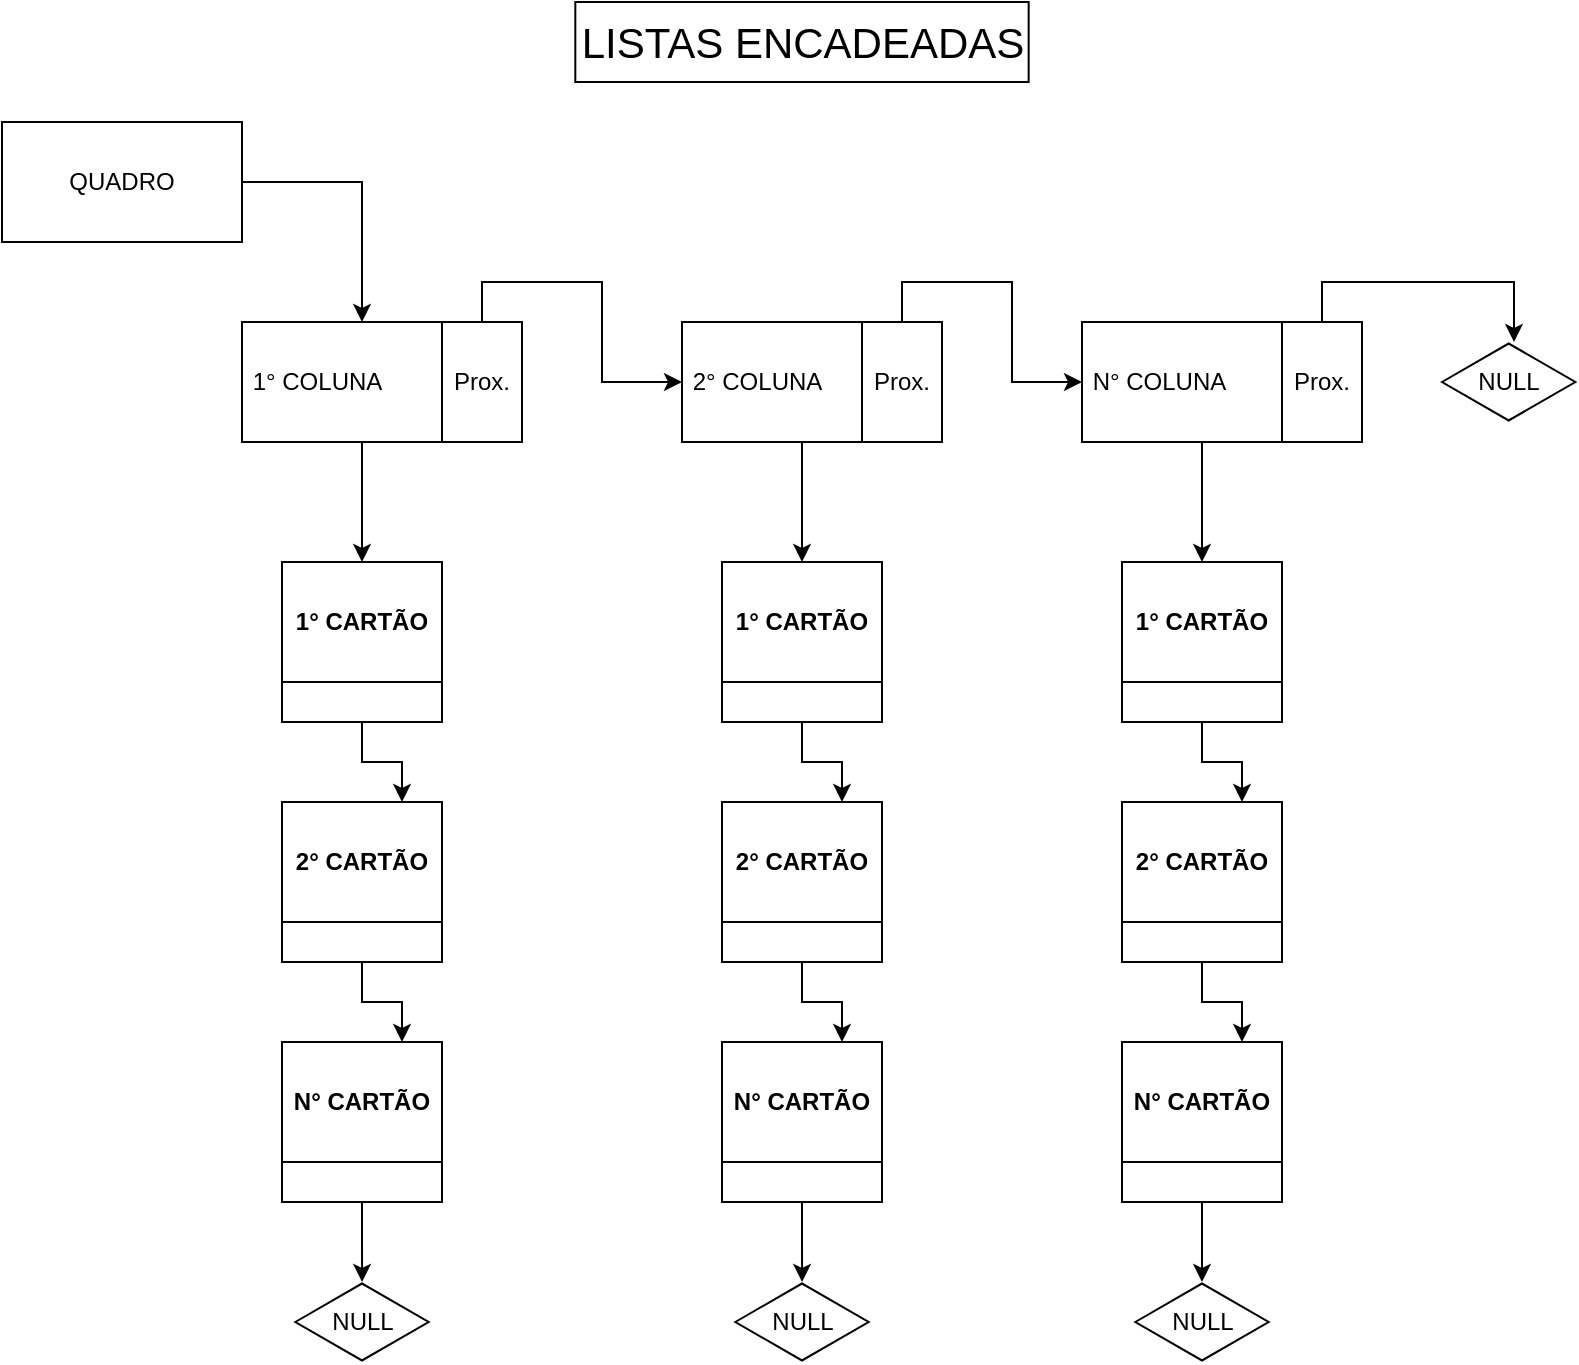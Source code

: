<mxfile version="21.6.1" type="google">
  <diagram name="Página-1" id="Vn_WagNY9S25DC5ivLbG">
    <mxGraphModel grid="1" page="1" gridSize="10" guides="1" tooltips="1" connect="1" arrows="1" fold="1" pageScale="1" pageWidth="827" pageHeight="1169" math="0" shadow="0">
      <root>
        <mxCell id="0" />
        <mxCell id="1" parent="0" />
        <mxCell id="FVyKI1kSZSBONKDXgxBW-64" style="edgeStyle=orthogonalEdgeStyle;rounded=0;orthogonalLoop=1;jettySize=auto;html=1;exitX=1;exitY=0.5;exitDx=0;exitDy=0;entryX=0.5;entryY=0;entryDx=0;entryDy=0;" edge="1" parent="1" source="FVyKI1kSZSBONKDXgxBW-1" target="FVyKI1kSZSBONKDXgxBW-34">
          <mxGeometry relative="1" as="geometry" />
        </mxCell>
        <mxCell id="FVyKI1kSZSBONKDXgxBW-1" value="QUADRO" style="rounded=0;whiteSpace=wrap;html=1;" vertex="1" parent="1">
          <mxGeometry y="180" width="120" height="60" as="geometry" />
        </mxCell>
        <mxCell id="FVyKI1kSZSBONKDXgxBW-67" style="edgeStyle=orthogonalEdgeStyle;rounded=0;orthogonalLoop=1;jettySize=auto;html=1;exitX=0.5;exitY=1;exitDx=0;exitDy=0;entryX=0.5;entryY=0;entryDx=0;entryDy=0;" edge="1" parent="1" source="FVyKI1kSZSBONKDXgxBW-34" target="FVyKI1kSZSBONKDXgxBW-66">
          <mxGeometry relative="1" as="geometry">
            <mxPoint x="180" y="370" as="targetPoint" />
          </mxGeometry>
        </mxCell>
        <mxCell id="FVyKI1kSZSBONKDXgxBW-34" value="&amp;nbsp;1° COLUNA" style="rounded=0;whiteSpace=wrap;html=1;strokeColor=default;align=left;" vertex="1" parent="1">
          <mxGeometry x="120" y="280" width="120" height="60" as="geometry" />
        </mxCell>
        <mxCell id="FVyKI1kSZSBONKDXgxBW-43" value="" style="edgeStyle=orthogonalEdgeStyle;rounded=0;orthogonalLoop=1;jettySize=auto;html=1;exitX=1;exitY=0.5;exitDx=0;exitDy=0;entryX=0;entryY=0.5;entryDx=0;entryDy=0;" edge="1" parent="1" source="FVyKI1kSZSBONKDXgxBW-34" target="FVyKI1kSZSBONKDXgxBW-42">
          <mxGeometry relative="1" as="geometry">
            <mxPoint x="250" y="310" as="sourcePoint" />
            <mxPoint x="310" y="310" as="targetPoint" />
          </mxGeometry>
        </mxCell>
        <mxCell id="FVyKI1kSZSBONKDXgxBW-59" style="edgeStyle=orthogonalEdgeStyle;rounded=0;orthogonalLoop=1;jettySize=auto;html=1;exitX=0.5;exitY=0;exitDx=0;exitDy=0;entryX=0;entryY=0.5;entryDx=0;entryDy=0;" edge="1" parent="1" source="FVyKI1kSZSBONKDXgxBW-42" target="FVyKI1kSZSBONKDXgxBW-50">
          <mxGeometry relative="1" as="geometry" />
        </mxCell>
        <mxCell id="FVyKI1kSZSBONKDXgxBW-42" value="Prox." style="rounded=0;whiteSpace=wrap;html=1;" vertex="1" parent="1">
          <mxGeometry x="220" y="280" width="40" height="60" as="geometry" />
        </mxCell>
        <mxCell id="FVyKI1kSZSBONKDXgxBW-85" style="edgeStyle=orthogonalEdgeStyle;rounded=0;orthogonalLoop=1;jettySize=auto;html=1;exitX=0.5;exitY=1;exitDx=0;exitDy=0;entryX=0.5;entryY=0;entryDx=0;entryDy=0;" edge="1" parent="1" source="FVyKI1kSZSBONKDXgxBW-50" target="FVyKI1kSZSBONKDXgxBW-76">
          <mxGeometry relative="1" as="geometry" />
        </mxCell>
        <mxCell id="FVyKI1kSZSBONKDXgxBW-50" value="&amp;nbsp;2° COLUNA" style="rounded=0;whiteSpace=wrap;html=1;strokeColor=default;align=left;" vertex="1" parent="1">
          <mxGeometry x="340" y="280" width="120" height="60" as="geometry" />
        </mxCell>
        <mxCell id="FVyKI1kSZSBONKDXgxBW-51" value="" style="edgeStyle=orthogonalEdgeStyle;rounded=0;orthogonalLoop=1;jettySize=auto;html=1;exitX=1;exitY=0.5;exitDx=0;exitDy=0;entryX=0;entryY=0.5;entryDx=0;entryDy=0;" edge="1" parent="1" source="FVyKI1kSZSBONKDXgxBW-50" target="FVyKI1kSZSBONKDXgxBW-52">
          <mxGeometry relative="1" as="geometry">
            <mxPoint x="290" y="320" as="sourcePoint" />
            <mxPoint x="350" y="320" as="targetPoint" />
          </mxGeometry>
        </mxCell>
        <mxCell id="FVyKI1kSZSBONKDXgxBW-60" style="edgeStyle=orthogonalEdgeStyle;rounded=0;orthogonalLoop=1;jettySize=auto;html=1;exitX=0.5;exitY=0;exitDx=0;exitDy=0;entryX=0;entryY=0.5;entryDx=0;entryDy=0;" edge="1" parent="1" source="FVyKI1kSZSBONKDXgxBW-52" target="FVyKI1kSZSBONKDXgxBW-53">
          <mxGeometry relative="1" as="geometry" />
        </mxCell>
        <mxCell id="FVyKI1kSZSBONKDXgxBW-52" value="Prox." style="rounded=0;whiteSpace=wrap;html=1;" vertex="1" parent="1">
          <mxGeometry x="430" y="280" width="40" height="60" as="geometry" />
        </mxCell>
        <mxCell id="FVyKI1kSZSBONKDXgxBW-86" style="edgeStyle=orthogonalEdgeStyle;rounded=0;orthogonalLoop=1;jettySize=auto;html=1;exitX=0.5;exitY=1;exitDx=0;exitDy=0;entryX=0.5;entryY=0;entryDx=0;entryDy=0;" edge="1" parent="1" source="FVyKI1kSZSBONKDXgxBW-53" target="FVyKI1kSZSBONKDXgxBW-81">
          <mxGeometry relative="1" as="geometry" />
        </mxCell>
        <mxCell id="FVyKI1kSZSBONKDXgxBW-53" value="&amp;nbsp;N° COLUNA" style="rounded=0;whiteSpace=wrap;html=1;strokeColor=default;align=left;" vertex="1" parent="1">
          <mxGeometry x="540" y="280" width="120" height="60" as="geometry" />
        </mxCell>
        <mxCell id="FVyKI1kSZSBONKDXgxBW-54" value="" style="edgeStyle=orthogonalEdgeStyle;rounded=0;orthogonalLoop=1;jettySize=auto;html=1;exitX=1;exitY=0.5;exitDx=0;exitDy=0;entryX=0;entryY=0.5;entryDx=0;entryDy=0;" edge="1" parent="1" source="FVyKI1kSZSBONKDXgxBW-53" target="FVyKI1kSZSBONKDXgxBW-55">
          <mxGeometry relative="1" as="geometry">
            <mxPoint x="560" y="320" as="sourcePoint" />
            <mxPoint x="620" y="320" as="targetPoint" />
          </mxGeometry>
        </mxCell>
        <mxCell id="FVyKI1kSZSBONKDXgxBW-63" style="edgeStyle=orthogonalEdgeStyle;rounded=0;orthogonalLoop=1;jettySize=auto;html=1;exitX=0.5;exitY=0;exitDx=0;exitDy=0;entryX=0.54;entryY=0;entryDx=0;entryDy=0;entryPerimeter=0;" edge="1" parent="1" source="FVyKI1kSZSBONKDXgxBW-55" target="FVyKI1kSZSBONKDXgxBW-62">
          <mxGeometry relative="1" as="geometry">
            <mxPoint x="740" y="430" as="targetPoint" />
          </mxGeometry>
        </mxCell>
        <mxCell id="FVyKI1kSZSBONKDXgxBW-55" value="Prox." style="rounded=0;whiteSpace=wrap;html=1;" vertex="1" parent="1">
          <mxGeometry x="640" y="280" width="40" height="60" as="geometry" />
        </mxCell>
        <mxCell id="FVyKI1kSZSBONKDXgxBW-62" value="NULL" style="html=1;whiteSpace=wrap;aspect=fixed;shape=isoRectangle;" vertex="1" parent="1">
          <mxGeometry x="720" y="290" width="66.67" height="40" as="geometry" />
        </mxCell>
        <mxCell id="FVyKI1kSZSBONKDXgxBW-73" style="edgeStyle=orthogonalEdgeStyle;rounded=0;orthogonalLoop=1;jettySize=auto;html=1;exitX=0.5;exitY=1;exitDx=0;exitDy=0;entryX=0.75;entryY=0;entryDx=0;entryDy=0;" edge="1" parent="1" source="FVyKI1kSZSBONKDXgxBW-66" target="FVyKI1kSZSBONKDXgxBW-68">
          <mxGeometry relative="1" as="geometry" />
        </mxCell>
        <mxCell id="FVyKI1kSZSBONKDXgxBW-66" value="1° CARTÃO" style="swimlane;whiteSpace=wrap;html=1;startSize=60;" vertex="1" parent="1">
          <mxGeometry x="140" y="400" width="80" height="80" as="geometry" />
        </mxCell>
        <mxCell id="FVyKI1kSZSBONKDXgxBW-74" style="edgeStyle=orthogonalEdgeStyle;rounded=0;orthogonalLoop=1;jettySize=auto;html=1;exitX=0.5;exitY=1;exitDx=0;exitDy=0;entryX=0.75;entryY=0;entryDx=0;entryDy=0;" edge="1" parent="1" source="FVyKI1kSZSBONKDXgxBW-68" target="FVyKI1kSZSBONKDXgxBW-69">
          <mxGeometry relative="1" as="geometry" />
        </mxCell>
        <mxCell id="FVyKI1kSZSBONKDXgxBW-68" value="2° CARTÃO" style="swimlane;whiteSpace=wrap;html=1;startSize=60;" vertex="1" parent="1">
          <mxGeometry x="140" y="520" width="80" height="80" as="geometry" />
        </mxCell>
        <mxCell id="FVyKI1kSZSBONKDXgxBW-90" style="edgeStyle=orthogonalEdgeStyle;rounded=0;orthogonalLoop=1;jettySize=auto;html=1;exitX=0.5;exitY=1;exitDx=0;exitDy=0;" edge="1" parent="1" source="FVyKI1kSZSBONKDXgxBW-69" target="FVyKI1kSZSBONKDXgxBW-87">
          <mxGeometry relative="1" as="geometry" />
        </mxCell>
        <mxCell id="FVyKI1kSZSBONKDXgxBW-69" value="N° CARTÃO" style="swimlane;whiteSpace=wrap;html=1;startSize=60;" vertex="1" parent="1">
          <mxGeometry x="140" y="640" width="80" height="80" as="geometry" />
        </mxCell>
        <mxCell id="FVyKI1kSZSBONKDXgxBW-75" style="edgeStyle=orthogonalEdgeStyle;rounded=0;orthogonalLoop=1;jettySize=auto;html=1;exitX=0.5;exitY=1;exitDx=0;exitDy=0;entryX=0.75;entryY=0;entryDx=0;entryDy=0;" edge="1" parent="1" source="FVyKI1kSZSBONKDXgxBW-76" target="FVyKI1kSZSBONKDXgxBW-78">
          <mxGeometry relative="1" as="geometry" />
        </mxCell>
        <mxCell id="FVyKI1kSZSBONKDXgxBW-76" value="1° CARTÃO" style="swimlane;whiteSpace=wrap;html=1;startSize=60;" vertex="1" parent="1">
          <mxGeometry x="360" y="400" width="80" height="80" as="geometry" />
        </mxCell>
        <mxCell id="FVyKI1kSZSBONKDXgxBW-77" style="edgeStyle=orthogonalEdgeStyle;rounded=0;orthogonalLoop=1;jettySize=auto;html=1;exitX=0.5;exitY=1;exitDx=0;exitDy=0;entryX=0.75;entryY=0;entryDx=0;entryDy=0;" edge="1" parent="1" source="FVyKI1kSZSBONKDXgxBW-78" target="FVyKI1kSZSBONKDXgxBW-79">
          <mxGeometry relative="1" as="geometry" />
        </mxCell>
        <mxCell id="FVyKI1kSZSBONKDXgxBW-78" value="2° CARTÃO" style="swimlane;whiteSpace=wrap;html=1;startSize=60;" vertex="1" parent="1">
          <mxGeometry x="360" y="520" width="80" height="80" as="geometry" />
        </mxCell>
        <mxCell id="FVyKI1kSZSBONKDXgxBW-91" style="edgeStyle=orthogonalEdgeStyle;rounded=0;orthogonalLoop=1;jettySize=auto;html=1;exitX=0.5;exitY=1;exitDx=0;exitDy=0;" edge="1" parent="1" source="FVyKI1kSZSBONKDXgxBW-79" target="FVyKI1kSZSBONKDXgxBW-88">
          <mxGeometry relative="1" as="geometry" />
        </mxCell>
        <mxCell id="FVyKI1kSZSBONKDXgxBW-79" value="N° CARTÃO" style="swimlane;whiteSpace=wrap;html=1;startSize=60;" vertex="1" parent="1">
          <mxGeometry x="360" y="640" width="80" height="80" as="geometry" />
        </mxCell>
        <mxCell id="FVyKI1kSZSBONKDXgxBW-80" style="edgeStyle=orthogonalEdgeStyle;rounded=0;orthogonalLoop=1;jettySize=auto;html=1;exitX=0.5;exitY=1;exitDx=0;exitDy=0;entryX=0.75;entryY=0;entryDx=0;entryDy=0;" edge="1" parent="1" source="FVyKI1kSZSBONKDXgxBW-81" target="FVyKI1kSZSBONKDXgxBW-83">
          <mxGeometry relative="1" as="geometry" />
        </mxCell>
        <mxCell id="FVyKI1kSZSBONKDXgxBW-81" value="1° CARTÃO" style="swimlane;whiteSpace=wrap;html=1;startSize=60;" vertex="1" parent="1">
          <mxGeometry x="560" y="400" width="80" height="80" as="geometry" />
        </mxCell>
        <mxCell id="FVyKI1kSZSBONKDXgxBW-82" style="edgeStyle=orthogonalEdgeStyle;rounded=0;orthogonalLoop=1;jettySize=auto;html=1;exitX=0.5;exitY=1;exitDx=0;exitDy=0;entryX=0.75;entryY=0;entryDx=0;entryDy=0;" edge="1" parent="1" source="FVyKI1kSZSBONKDXgxBW-83" target="FVyKI1kSZSBONKDXgxBW-84">
          <mxGeometry relative="1" as="geometry" />
        </mxCell>
        <mxCell id="FVyKI1kSZSBONKDXgxBW-83" value="2° CARTÃO" style="swimlane;whiteSpace=wrap;html=1;startSize=60;" vertex="1" parent="1">
          <mxGeometry x="560" y="520" width="80" height="80" as="geometry" />
        </mxCell>
        <mxCell id="FVyKI1kSZSBONKDXgxBW-93" style="edgeStyle=orthogonalEdgeStyle;rounded=0;orthogonalLoop=1;jettySize=auto;html=1;exitX=0.5;exitY=1;exitDx=0;exitDy=0;entryX=0.5;entryY=0;entryDx=0;entryDy=0;entryPerimeter=0;" edge="1" parent="1" source="FVyKI1kSZSBONKDXgxBW-84" target="FVyKI1kSZSBONKDXgxBW-89">
          <mxGeometry relative="1" as="geometry" />
        </mxCell>
        <mxCell id="FVyKI1kSZSBONKDXgxBW-84" value="N° CARTÃO" style="swimlane;whiteSpace=wrap;html=1;startSize=60;" vertex="1" parent="1">
          <mxGeometry x="560" y="640" width="80" height="80" as="geometry" />
        </mxCell>
        <mxCell id="FVyKI1kSZSBONKDXgxBW-87" value="NULL" style="html=1;whiteSpace=wrap;aspect=fixed;shape=isoRectangle;" vertex="1" parent="1">
          <mxGeometry x="146.66" y="760" width="66.67" height="40" as="geometry" />
        </mxCell>
        <mxCell id="FVyKI1kSZSBONKDXgxBW-88" value="NULL" style="html=1;whiteSpace=wrap;aspect=fixed;shape=isoRectangle;" vertex="1" parent="1">
          <mxGeometry x="366.66" y="760" width="66.67" height="40" as="geometry" />
        </mxCell>
        <mxCell id="FVyKI1kSZSBONKDXgxBW-89" value="NULL" style="html=1;whiteSpace=wrap;aspect=fixed;shape=isoRectangle;" vertex="1" parent="1">
          <mxGeometry x="566.66" y="760" width="66.67" height="40" as="geometry" />
        </mxCell>
        <mxCell id="Lmczwrqd2GzKjxQWPhJd-1" value="LISTAS ENCADEADAS" style="rounded=0;whiteSpace=wrap;html=1;fontSize=21;" vertex="1" parent="1">
          <mxGeometry x="286.66" y="120" width="226.67" height="40" as="geometry" />
        </mxCell>
      </root>
    </mxGraphModel>
  </diagram>
</mxfile>
